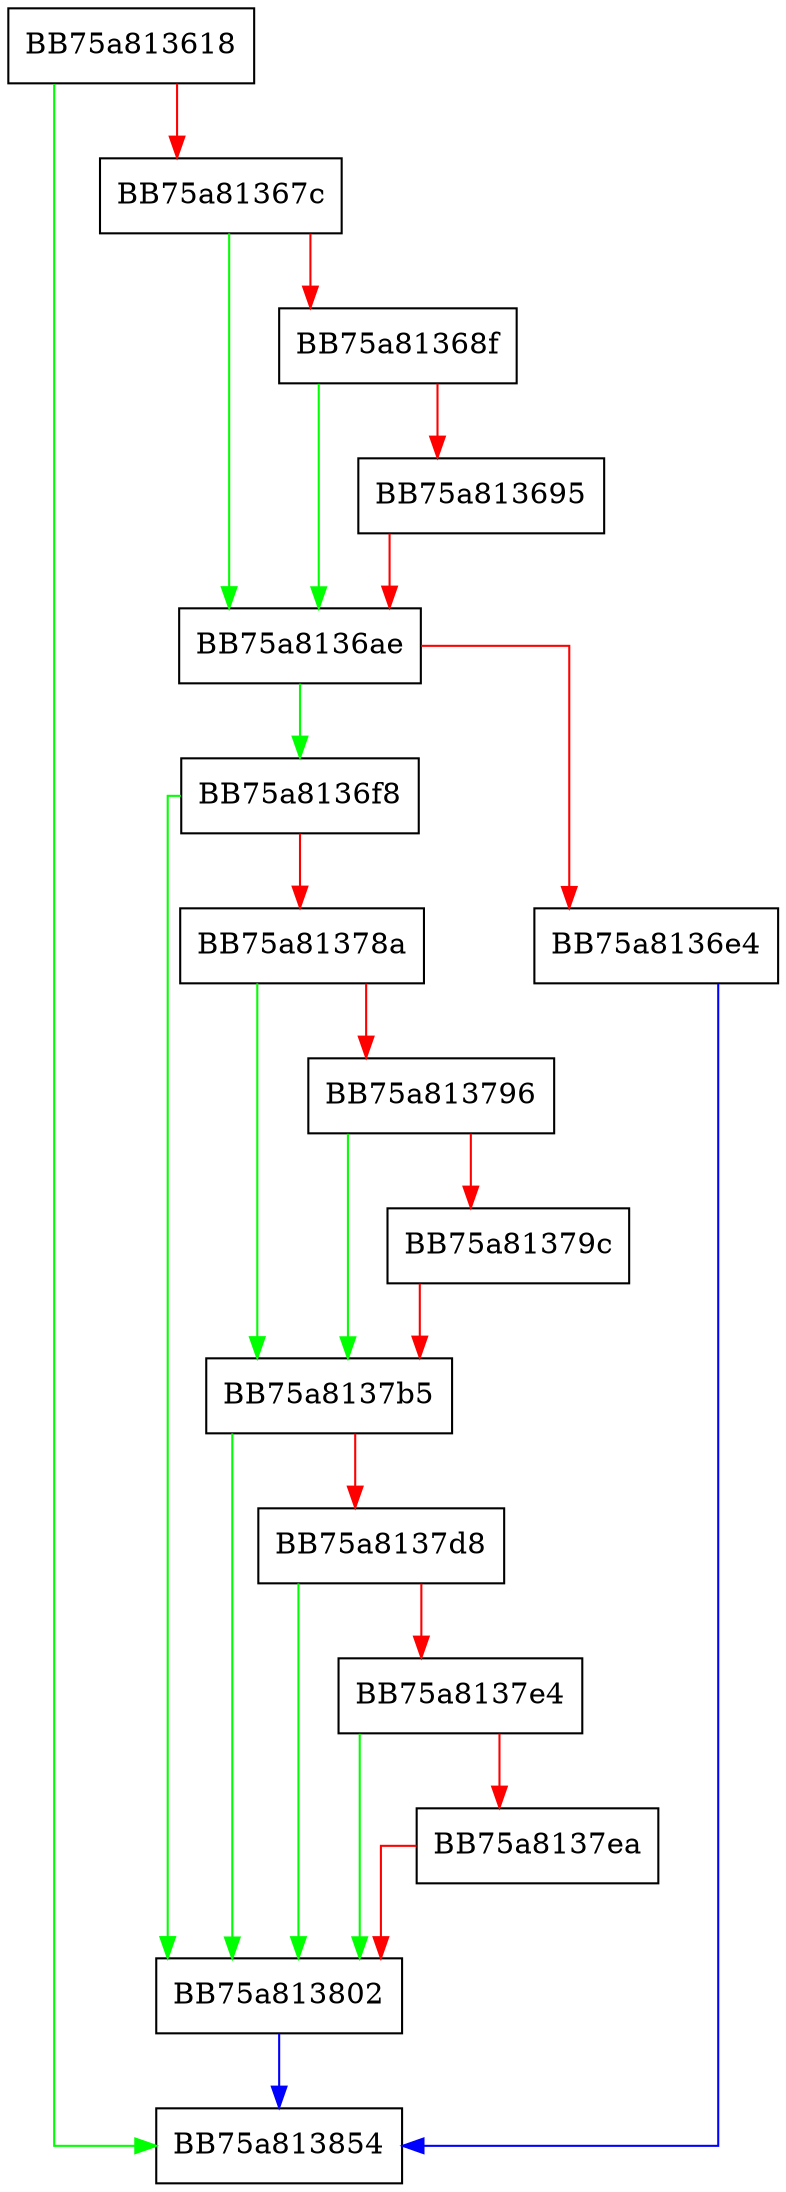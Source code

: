 digraph DisableSyncMonitoringFlags {
  node [shape="box"];
  graph [splines=ortho];
  BB75a813618 -> BB75a813854 [color="green"];
  BB75a813618 -> BB75a81367c [color="red"];
  BB75a81367c -> BB75a8136ae [color="green"];
  BB75a81367c -> BB75a81368f [color="red"];
  BB75a81368f -> BB75a8136ae [color="green"];
  BB75a81368f -> BB75a813695 [color="red"];
  BB75a813695 -> BB75a8136ae [color="red"];
  BB75a8136ae -> BB75a8136f8 [color="green"];
  BB75a8136ae -> BB75a8136e4 [color="red"];
  BB75a8136e4 -> BB75a813854 [color="blue"];
  BB75a8136f8 -> BB75a813802 [color="green"];
  BB75a8136f8 -> BB75a81378a [color="red"];
  BB75a81378a -> BB75a8137b5 [color="green"];
  BB75a81378a -> BB75a813796 [color="red"];
  BB75a813796 -> BB75a8137b5 [color="green"];
  BB75a813796 -> BB75a81379c [color="red"];
  BB75a81379c -> BB75a8137b5 [color="red"];
  BB75a8137b5 -> BB75a813802 [color="green"];
  BB75a8137b5 -> BB75a8137d8 [color="red"];
  BB75a8137d8 -> BB75a813802 [color="green"];
  BB75a8137d8 -> BB75a8137e4 [color="red"];
  BB75a8137e4 -> BB75a813802 [color="green"];
  BB75a8137e4 -> BB75a8137ea [color="red"];
  BB75a8137ea -> BB75a813802 [color="red"];
  BB75a813802 -> BB75a813854 [color="blue"];
}